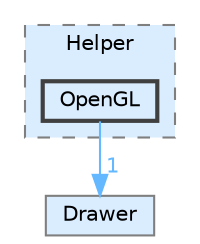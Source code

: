 digraph "Common/Helper/OpenGL"
{
 // LATEX_PDF_SIZE
  bgcolor="transparent";
  edge [fontname=Helvetica,fontsize=10,labelfontname=Helvetica,labelfontsize=10];
  node [fontname=Helvetica,fontsize=10,shape=box,height=0.2,width=0.4];
  compound=true
  subgraph clusterdir_e087beed5b02a80de5bb51a6cb3df588 {
    graph [ bgcolor="#daedff", pencolor="grey50", label="Helper", fontname=Helvetica,fontsize=10 style="filled,dashed", URL="dir_e087beed5b02a80de5bb51a6cb3df588.html",tooltip=""]
  dir_6328cd031044fa309dd614e1dd777b68 [label="OpenGL", fillcolor="#daedff", color="grey25", style="filled,bold", URL="dir_6328cd031044fa309dd614e1dd777b68.html",tooltip=""];
  }
  dir_aa762d6c3ee447166aa646947c916f83 [label="Drawer", fillcolor="#daedff", color="grey50", style="filled", URL="dir_aa762d6c3ee447166aa646947c916f83.html",tooltip=""];
  dir_6328cd031044fa309dd614e1dd777b68->dir_aa762d6c3ee447166aa646947c916f83 [headlabel="1", labeldistance=1.5 headhref="dir_000013_000003.html" href="dir_000013_000003.html" color="steelblue1" fontcolor="steelblue1"];
}

